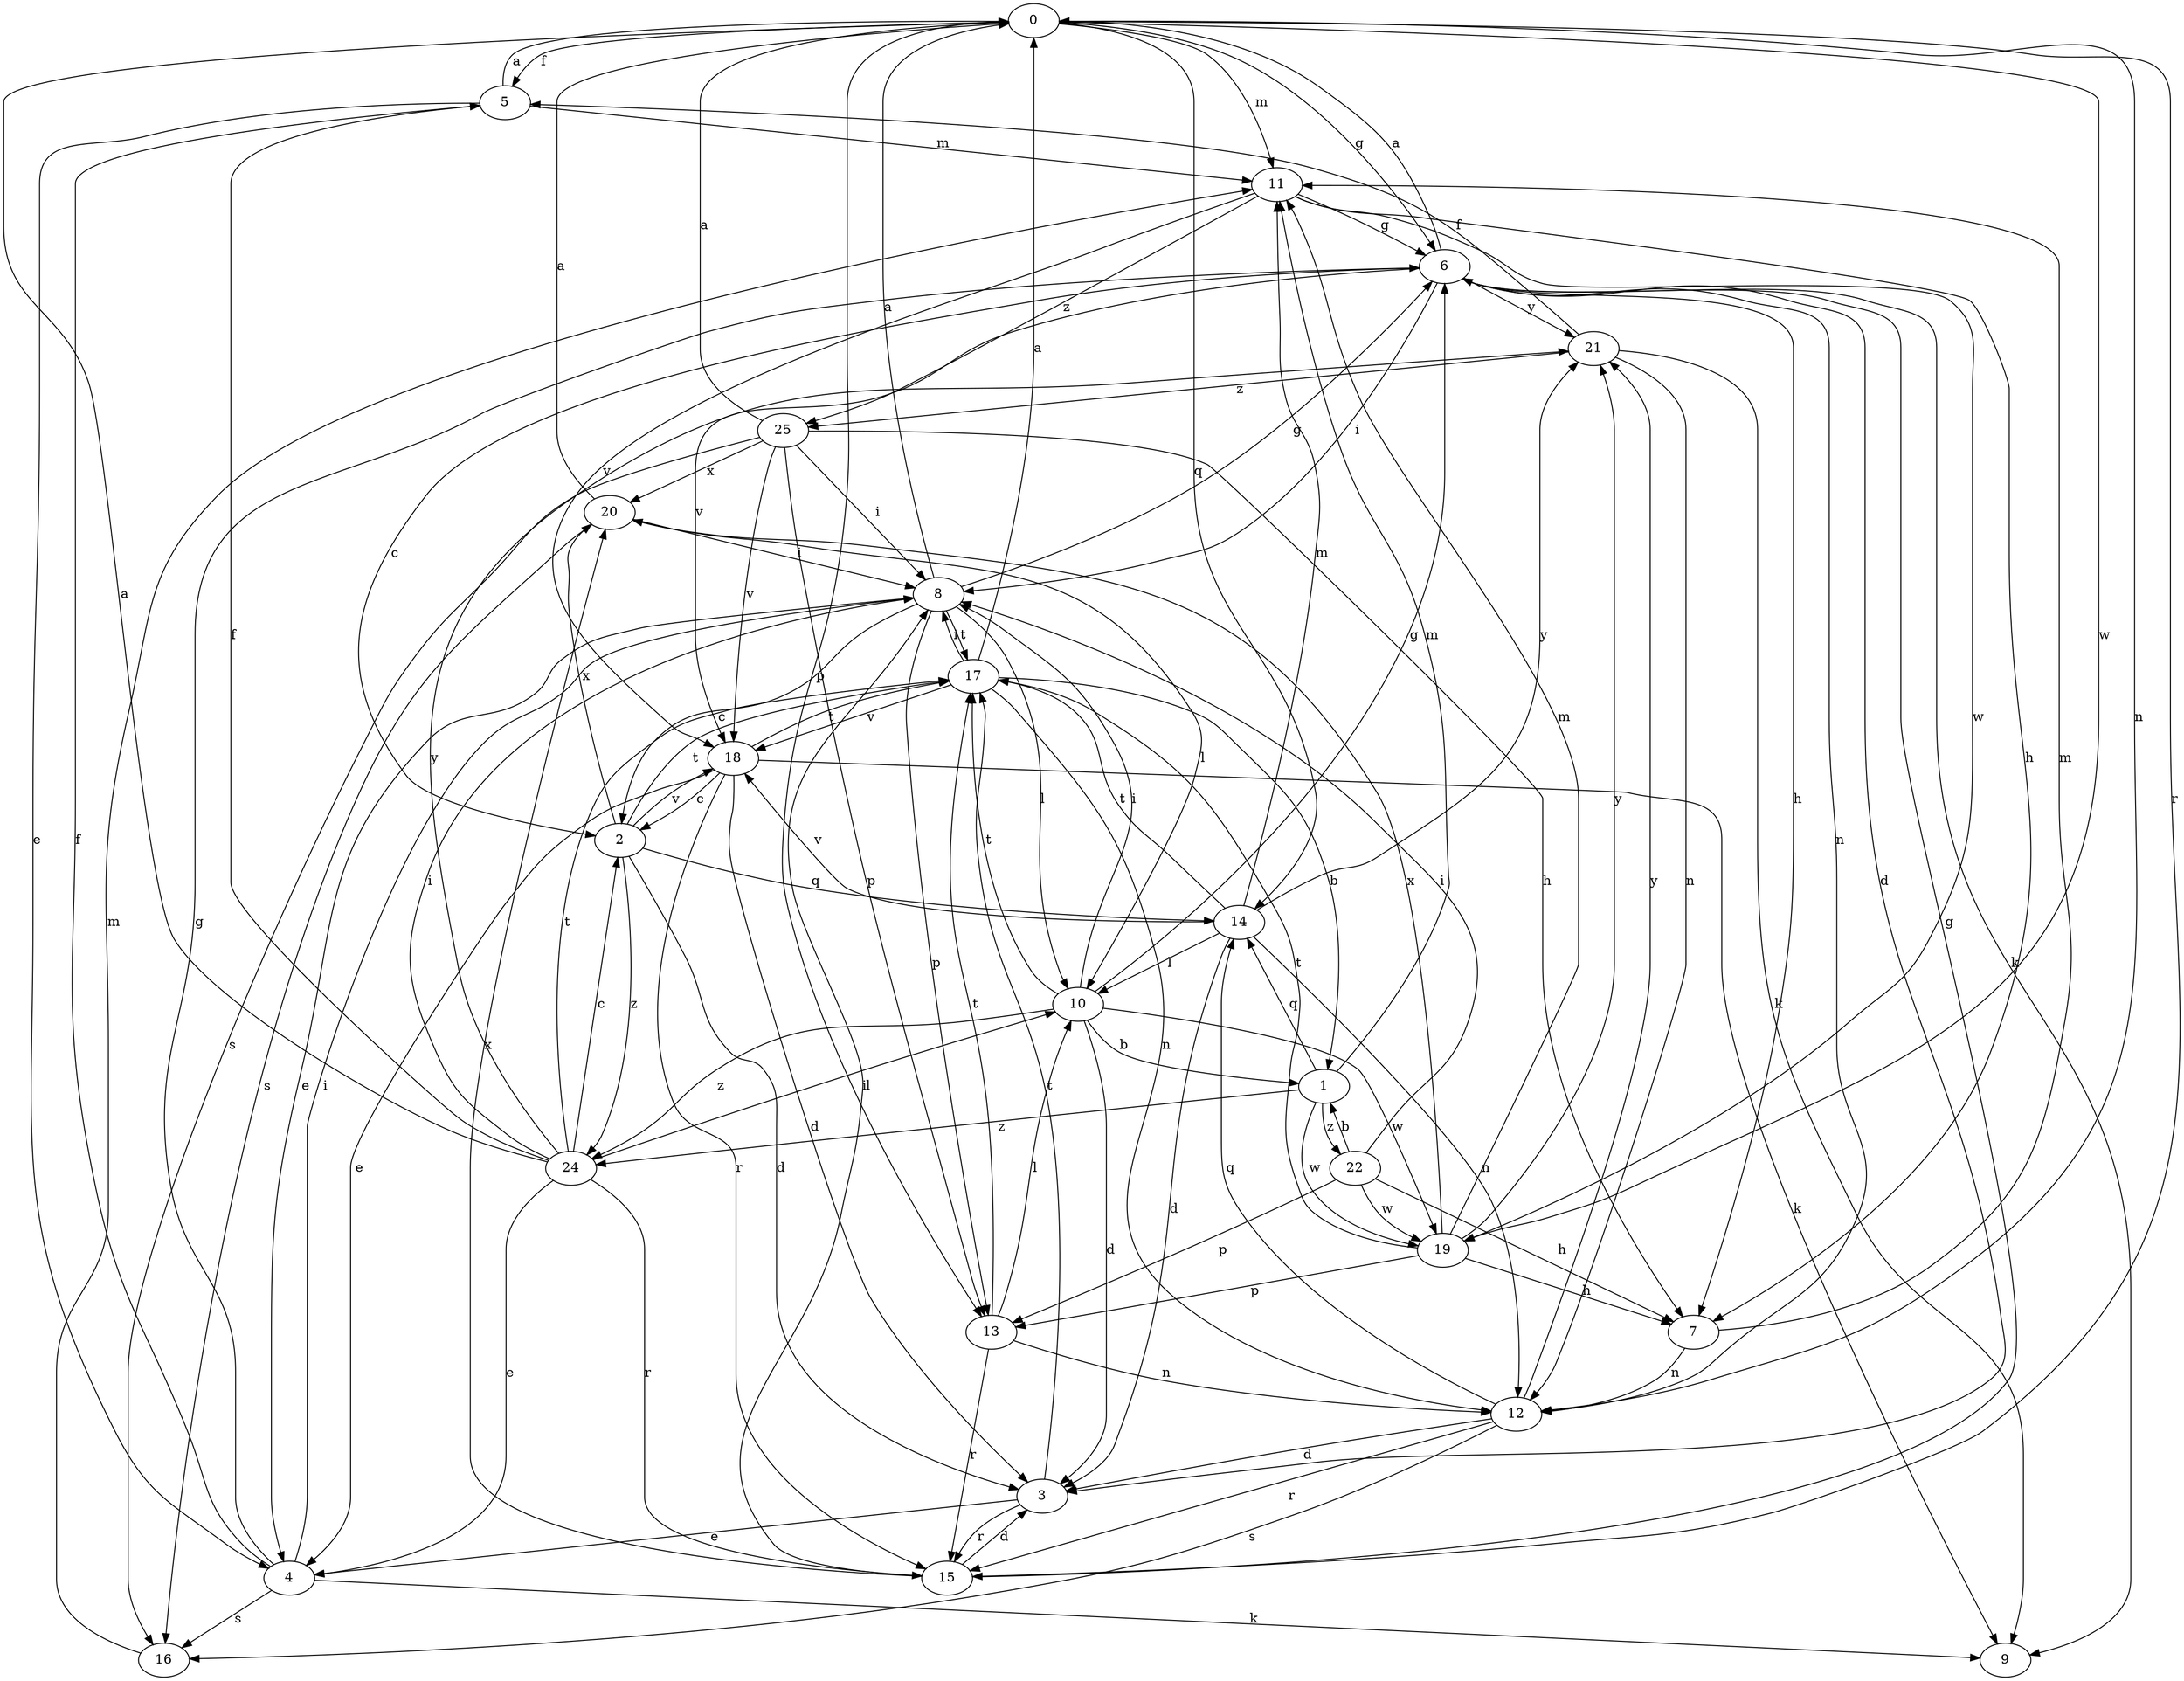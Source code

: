 strict digraph  {
0;
1;
2;
3;
4;
5;
6;
7;
8;
9;
10;
11;
12;
13;
14;
15;
16;
17;
18;
19;
20;
21;
22;
24;
25;
0 -> 5  [label=f];
0 -> 6  [label=g];
0 -> 11  [label=m];
0 -> 12  [label=n];
0 -> 13  [label=p];
0 -> 14  [label=q];
0 -> 15  [label=r];
0 -> 19  [label=w];
1 -> 11  [label=m];
1 -> 14  [label=q];
1 -> 19  [label=w];
1 -> 22  [label=z];
1 -> 24  [label=z];
2 -> 3  [label=d];
2 -> 14  [label=q];
2 -> 17  [label=t];
2 -> 18  [label=v];
2 -> 20  [label=x];
2 -> 24  [label=z];
3 -> 4  [label=e];
3 -> 15  [label=r];
3 -> 17  [label=t];
4 -> 5  [label=f];
4 -> 6  [label=g];
4 -> 8  [label=i];
4 -> 9  [label=k];
4 -> 16  [label=s];
5 -> 0  [label=a];
5 -> 4  [label=e];
5 -> 11  [label=m];
6 -> 0  [label=a];
6 -> 2  [label=c];
6 -> 3  [label=d];
6 -> 7  [label=h];
6 -> 8  [label=i];
6 -> 9  [label=k];
6 -> 12  [label=n];
6 -> 18  [label=v];
6 -> 21  [label=y];
7 -> 11  [label=m];
7 -> 12  [label=n];
8 -> 0  [label=a];
8 -> 2  [label=c];
8 -> 4  [label=e];
8 -> 6  [label=g];
8 -> 10  [label=l];
8 -> 13  [label=p];
8 -> 17  [label=t];
10 -> 1  [label=b];
10 -> 3  [label=d];
10 -> 6  [label=g];
10 -> 8  [label=i];
10 -> 17  [label=t];
10 -> 19  [label=w];
10 -> 24  [label=z];
11 -> 6  [label=g];
11 -> 7  [label=h];
11 -> 18  [label=v];
11 -> 19  [label=w];
11 -> 25  [label=z];
12 -> 3  [label=d];
12 -> 14  [label=q];
12 -> 15  [label=r];
12 -> 16  [label=s];
12 -> 21  [label=y];
13 -> 10  [label=l];
13 -> 12  [label=n];
13 -> 15  [label=r];
13 -> 17  [label=t];
14 -> 3  [label=d];
14 -> 10  [label=l];
14 -> 11  [label=m];
14 -> 12  [label=n];
14 -> 17  [label=t];
14 -> 18  [label=v];
14 -> 21  [label=y];
15 -> 3  [label=d];
15 -> 6  [label=g];
15 -> 8  [label=i];
15 -> 20  [label=x];
16 -> 11  [label=m];
17 -> 0  [label=a];
17 -> 1  [label=b];
17 -> 8  [label=i];
17 -> 12  [label=n];
17 -> 18  [label=v];
18 -> 2  [label=c];
18 -> 3  [label=d];
18 -> 4  [label=e];
18 -> 9  [label=k];
18 -> 15  [label=r];
18 -> 17  [label=t];
19 -> 7  [label=h];
19 -> 11  [label=m];
19 -> 13  [label=p];
19 -> 17  [label=t];
19 -> 20  [label=x];
19 -> 21  [label=y];
20 -> 0  [label=a];
20 -> 8  [label=i];
20 -> 10  [label=l];
20 -> 16  [label=s];
21 -> 5  [label=f];
21 -> 9  [label=k];
21 -> 12  [label=n];
21 -> 25  [label=z];
22 -> 1  [label=b];
22 -> 7  [label=h];
22 -> 8  [label=i];
22 -> 13  [label=p];
22 -> 19  [label=w];
24 -> 0  [label=a];
24 -> 2  [label=c];
24 -> 4  [label=e];
24 -> 5  [label=f];
24 -> 8  [label=i];
24 -> 10  [label=l];
24 -> 15  [label=r];
24 -> 17  [label=t];
24 -> 21  [label=y];
25 -> 0  [label=a];
25 -> 7  [label=h];
25 -> 8  [label=i];
25 -> 13  [label=p];
25 -> 16  [label=s];
25 -> 18  [label=v];
25 -> 20  [label=x];
}
